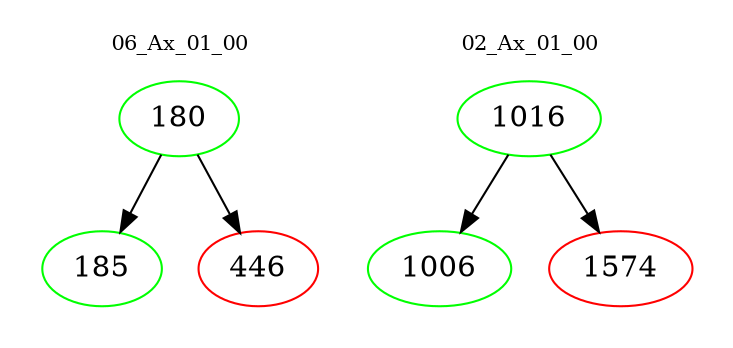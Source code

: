 digraph{
subgraph cluster_0 {
color = white
label = "06_Ax_01_00";
fontsize=10;
T0_180 [label="180", color="green"]
T0_180 -> T0_185 [color="black"]
T0_185 [label="185", color="green"]
T0_180 -> T0_446 [color="black"]
T0_446 [label="446", color="red"]
}
subgraph cluster_1 {
color = white
label = "02_Ax_01_00";
fontsize=10;
T1_1016 [label="1016", color="green"]
T1_1016 -> T1_1006 [color="black"]
T1_1006 [label="1006", color="green"]
T1_1016 -> T1_1574 [color="black"]
T1_1574 [label="1574", color="red"]
}
}
